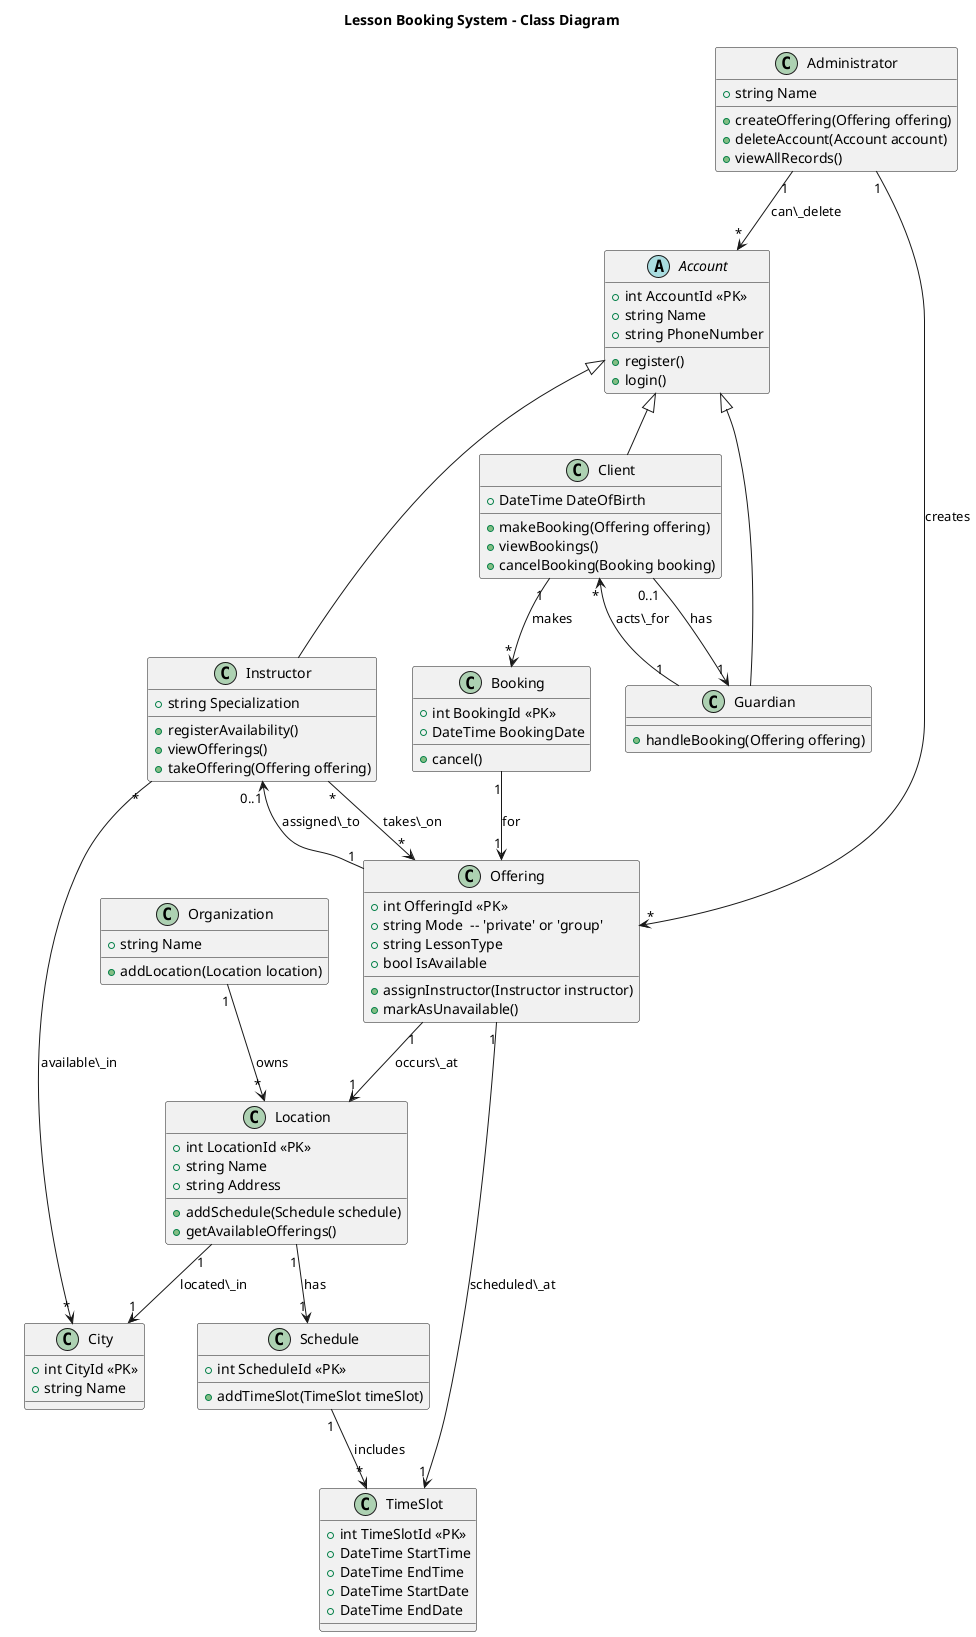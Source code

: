 @startuml ClassDiagram

title Lesson Booking System - Class Diagram

class Organization {
  + string Name
  + addLocation(Location location)
}

class City {
  + int CityId <<PK>>
  + string Name
}

class Location {
  + int LocationId <<PK>>
  + string Name
  + string Address
  + addSchedule(Schedule schedule)
  + getAvailableOfferings()
}

class Schedule {
  + int ScheduleId <<PK>>
  + addTimeSlot(TimeSlot timeSlot)
}

class TimeSlot {
  + int TimeSlotId <<PK>>
  + DateTime StartTime
  + DateTime EndTime
  + DateTime StartDate
  + DateTime EndDate
}

abstract class Account {
  + int AccountId <<PK>>
  + string Name
  + string PhoneNumber
  + register()
  + login()
}

class Instructor {
  + string Specialization
  + registerAvailability()
  + viewOfferings()
  + takeOffering(Offering offering)
}

class Offering {
  + int OfferingId <<PK>>
  + string Mode  -- 'private' or 'group'
  + string LessonType
  + bool IsAvailable
  + assignInstructor(Instructor instructor)
  + markAsUnavailable()
}

class Client {
  + DateTime DateOfBirth
  + makeBooking(Offering offering)
  + viewBookings()
  + cancelBooking(Booking booking)
}

class Guardian {
  + handleBooking(Offering offering)
}

class Administrator {
  + string Name
  + createOffering(Offering offering)
  + deleteAccount(Account account)
  + viewAllRecords()
}


class Booking {
  + int BookingId <<PK>>
  + DateTime BookingDate
  + cancel()
}

Account <|-- Instructor
Account <|-- Client
Account <|-- Guardian

Organization "1" --> "*" Location : owns

Location "1" --> "1" Schedule : has

Schedule "1" --> "*" TimeSlot : includes

Location "1" --> "1" City : located\_in

Instructor "*" --> "*" City : available\_in

Instructor "*" --> "*" Offering : takes\_on

Offering "1" --> "0..1" Instructor : assigned\_to

Offering "1" --> "1" Location : occurs\_at

Offering "1" --> "1" TimeSlot : scheduled\_at

Client "1" --> "*" Booking : makes

Booking "1" --> "1" Offering : for

Client "0..1" --> "1" Guardian : has

Guardian "1" --> "*" Client : acts\_for

Administrator "1" --> "*" Offering : creates

Administrator "1" --> "*" Account : can\_delete

@enduml